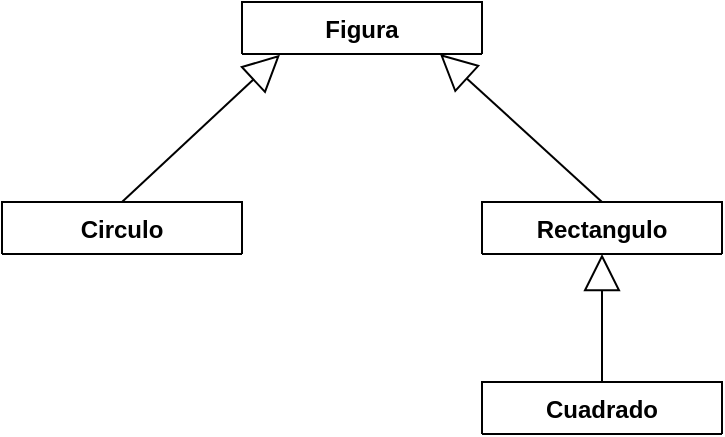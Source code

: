 <mxfile version="14.6.13" type="device"><diagram id="C5RBs43oDa-KdzZeNtuy" name="Page-1"><mxGraphModel dx="599" dy="352" grid="1" gridSize="10" guides="1" tooltips="1" connect="1" arrows="1" fold="1" page="1" pageScale="1" pageWidth="827" pageHeight="1169" math="0" shadow="0"><root><mxCell id="WIyWlLk6GJQsqaUBKTNV-0"/><mxCell id="WIyWlLk6GJQsqaUBKTNV-1" parent="WIyWlLk6GJQsqaUBKTNV-0"/><mxCell id="CBj0vZ_0SNpHuyKicDKC-0" value="Figura" style="swimlane;fontStyle=1;align=center;verticalAlign=top;childLayout=stackLayout;horizontal=1;startSize=26;horizontalStack=0;resizeParent=1;resizeParentMax=0;resizeLast=0;collapsible=1;marginBottom=0;" vertex="1" collapsed="1" parent="WIyWlLk6GJQsqaUBKTNV-1"><mxGeometry x="340" y="220" width="120" height="26" as="geometry"><mxRectangle x="330" y="210" width="160" height="86" as="alternateBounds"/></mxGeometry></mxCell><mxCell id="CBj0vZ_0SNpHuyKicDKC-1" value="+ field: type" style="text;strokeColor=none;fillColor=none;align=left;verticalAlign=top;spacingLeft=4;spacingRight=4;overflow=hidden;rotatable=0;points=[[0,0.5],[1,0.5]];portConstraint=eastwest;" vertex="1" parent="CBj0vZ_0SNpHuyKicDKC-0"><mxGeometry y="26" width="120" height="26" as="geometry"/></mxCell><mxCell id="CBj0vZ_0SNpHuyKicDKC-2" value="" style="line;strokeWidth=1;fillColor=none;align=left;verticalAlign=middle;spacingTop=-1;spacingLeft=3;spacingRight=3;rotatable=0;labelPosition=right;points=[];portConstraint=eastwest;" vertex="1" parent="CBj0vZ_0SNpHuyKicDKC-0"><mxGeometry y="52" width="120" height="8" as="geometry"/></mxCell><mxCell id="CBj0vZ_0SNpHuyKicDKC-3" value="+ method(type): type" style="text;strokeColor=none;fillColor=none;align=left;verticalAlign=top;spacingLeft=4;spacingRight=4;overflow=hidden;rotatable=0;points=[[0,0.5],[1,0.5]];portConstraint=eastwest;" vertex="1" parent="CBj0vZ_0SNpHuyKicDKC-0"><mxGeometry y="60" width="120" height="26" as="geometry"/></mxCell><mxCell id="CBj0vZ_0SNpHuyKicDKC-4" value="Circulo" style="swimlane;fontStyle=1;align=center;verticalAlign=top;childLayout=stackLayout;horizontal=1;startSize=26;horizontalStack=0;resizeParent=1;resizeParentMax=0;resizeLast=0;collapsible=1;marginBottom=0;" vertex="1" collapsed="1" parent="WIyWlLk6GJQsqaUBKTNV-1"><mxGeometry x="220" y="320" width="120" height="26" as="geometry"><mxRectangle x="210" y="330" width="160" height="86" as="alternateBounds"/></mxGeometry></mxCell><mxCell id="CBj0vZ_0SNpHuyKicDKC-5" value="+ field: type" style="text;strokeColor=none;fillColor=none;align=left;verticalAlign=top;spacingLeft=4;spacingRight=4;overflow=hidden;rotatable=0;points=[[0,0.5],[1,0.5]];portConstraint=eastwest;" vertex="1" parent="CBj0vZ_0SNpHuyKicDKC-4"><mxGeometry y="26" width="120" height="26" as="geometry"/></mxCell><mxCell id="CBj0vZ_0SNpHuyKicDKC-6" value="" style="line;strokeWidth=1;fillColor=none;align=left;verticalAlign=middle;spacingTop=-1;spacingLeft=3;spacingRight=3;rotatable=0;labelPosition=right;points=[];portConstraint=eastwest;" vertex="1" parent="CBj0vZ_0SNpHuyKicDKC-4"><mxGeometry y="52" width="120" height="8" as="geometry"/></mxCell><mxCell id="CBj0vZ_0SNpHuyKicDKC-7" value="+ method(type): type" style="text;strokeColor=none;fillColor=none;align=left;verticalAlign=top;spacingLeft=4;spacingRight=4;overflow=hidden;rotatable=0;points=[[0,0.5],[1,0.5]];portConstraint=eastwest;" vertex="1" parent="CBj0vZ_0SNpHuyKicDKC-4"><mxGeometry y="60" width="120" height="26" as="geometry"/></mxCell><mxCell id="CBj0vZ_0SNpHuyKicDKC-8" value="Cuadrado" style="swimlane;fontStyle=1;align=center;verticalAlign=top;childLayout=stackLayout;horizontal=1;startSize=26;horizontalStack=0;resizeParent=1;resizeParentMax=0;resizeLast=0;collapsible=1;marginBottom=0;" vertex="1" collapsed="1" parent="WIyWlLk6GJQsqaUBKTNV-1"><mxGeometry x="460" y="410" width="120" height="26" as="geometry"><mxRectangle x="440" y="330" width="160" height="86" as="alternateBounds"/></mxGeometry></mxCell><mxCell id="CBj0vZ_0SNpHuyKicDKC-9" value="+ field: type" style="text;strokeColor=none;fillColor=none;align=left;verticalAlign=top;spacingLeft=4;spacingRight=4;overflow=hidden;rotatable=0;points=[[0,0.5],[1,0.5]];portConstraint=eastwest;" vertex="1" parent="CBj0vZ_0SNpHuyKicDKC-8"><mxGeometry y="26" width="120" height="26" as="geometry"/></mxCell><mxCell id="CBj0vZ_0SNpHuyKicDKC-10" value="" style="line;strokeWidth=1;fillColor=none;align=left;verticalAlign=middle;spacingTop=-1;spacingLeft=3;spacingRight=3;rotatable=0;labelPosition=right;points=[];portConstraint=eastwest;" vertex="1" parent="CBj0vZ_0SNpHuyKicDKC-8"><mxGeometry y="52" width="120" height="8" as="geometry"/></mxCell><mxCell id="CBj0vZ_0SNpHuyKicDKC-11" value="+ method(type): type" style="text;strokeColor=none;fillColor=none;align=left;verticalAlign=top;spacingLeft=4;spacingRight=4;overflow=hidden;rotatable=0;points=[[0,0.5],[1,0.5]];portConstraint=eastwest;" vertex="1" parent="CBj0vZ_0SNpHuyKicDKC-8"><mxGeometry y="60" width="120" height="26" as="geometry"/></mxCell><mxCell id="CBj0vZ_0SNpHuyKicDKC-12" value="Rectangulo" style="swimlane;fontStyle=1;align=center;verticalAlign=top;childLayout=stackLayout;horizontal=1;startSize=26;horizontalStack=0;resizeParent=1;resizeParentMax=0;resizeLast=0;collapsible=1;marginBottom=0;" vertex="1" collapsed="1" parent="WIyWlLk6GJQsqaUBKTNV-1"><mxGeometry x="460" y="320" width="120" height="26" as="geometry"><mxRectangle x="460" y="460" width="160" height="86" as="alternateBounds"/></mxGeometry></mxCell><mxCell id="CBj0vZ_0SNpHuyKicDKC-13" value="+ field: type" style="text;strokeColor=none;fillColor=none;align=left;verticalAlign=top;spacingLeft=4;spacingRight=4;overflow=hidden;rotatable=0;points=[[0,0.5],[1,0.5]];portConstraint=eastwest;" vertex="1" parent="CBj0vZ_0SNpHuyKicDKC-12"><mxGeometry y="26" width="120" height="26" as="geometry"/></mxCell><mxCell id="CBj0vZ_0SNpHuyKicDKC-14" value="" style="line;strokeWidth=1;fillColor=none;align=left;verticalAlign=middle;spacingTop=-1;spacingLeft=3;spacingRight=3;rotatable=0;labelPosition=right;points=[];portConstraint=eastwest;" vertex="1" parent="CBj0vZ_0SNpHuyKicDKC-12"><mxGeometry y="52" width="120" height="8" as="geometry"/></mxCell><mxCell id="CBj0vZ_0SNpHuyKicDKC-15" value="+ method(type): type" style="text;strokeColor=none;fillColor=none;align=left;verticalAlign=top;spacingLeft=4;spacingRight=4;overflow=hidden;rotatable=0;points=[[0,0.5],[1,0.5]];portConstraint=eastwest;" vertex="1" parent="CBj0vZ_0SNpHuyKicDKC-12"><mxGeometry y="60" width="120" height="26" as="geometry"/></mxCell><mxCell id="CBj0vZ_0SNpHuyKicDKC-16" value="" style="endArrow=block;endSize=16;endFill=0;html=1;exitX=0.5;exitY=0;exitDx=0;exitDy=0;entryX=0.158;entryY=1.015;entryDx=0;entryDy=0;entryPerimeter=0;" edge="1" parent="WIyWlLk6GJQsqaUBKTNV-1" source="CBj0vZ_0SNpHuyKicDKC-4" target="CBj0vZ_0SNpHuyKicDKC-0"><mxGeometry x="-0.356" y="21" width="160" relative="1" as="geometry"><mxPoint x="330" y="360" as="sourcePoint"/><mxPoint x="360" y="250" as="targetPoint"/><mxPoint as="offset"/></mxGeometry></mxCell><mxCell id="CBj0vZ_0SNpHuyKicDKC-17" value="" style="endArrow=block;endSize=16;endFill=0;html=1;exitX=0.5;exitY=0;exitDx=0;exitDy=0;entryX=0.825;entryY=1;entryDx=0;entryDy=0;entryPerimeter=0;" edge="1" parent="WIyWlLk6GJQsqaUBKTNV-1" source="CBj0vZ_0SNpHuyKicDKC-12" target="CBj0vZ_0SNpHuyKicDKC-0"><mxGeometry x="-0.356" y="21" width="160" relative="1" as="geometry"><mxPoint x="290" y="330" as="sourcePoint"/><mxPoint x="370" y="260" as="targetPoint"/><mxPoint as="offset"/></mxGeometry></mxCell><mxCell id="CBj0vZ_0SNpHuyKicDKC-18" value="" style="endArrow=block;endSize=16;endFill=0;html=1;entryX=0.825;entryY=1;entryDx=0;entryDy=0;entryPerimeter=0;exitX=0.5;exitY=0;exitDx=0;exitDy=0;exitPerimeter=0;" edge="1" parent="WIyWlLk6GJQsqaUBKTNV-1" source="CBj0vZ_0SNpHuyKicDKC-8"><mxGeometry x="-0.356" y="21" width="160" relative="1" as="geometry"><mxPoint x="520" y="408" as="sourcePoint"/><mxPoint x="520" y="346" as="targetPoint"/><mxPoint as="offset"/></mxGeometry></mxCell></root></mxGraphModel></diagram></mxfile>